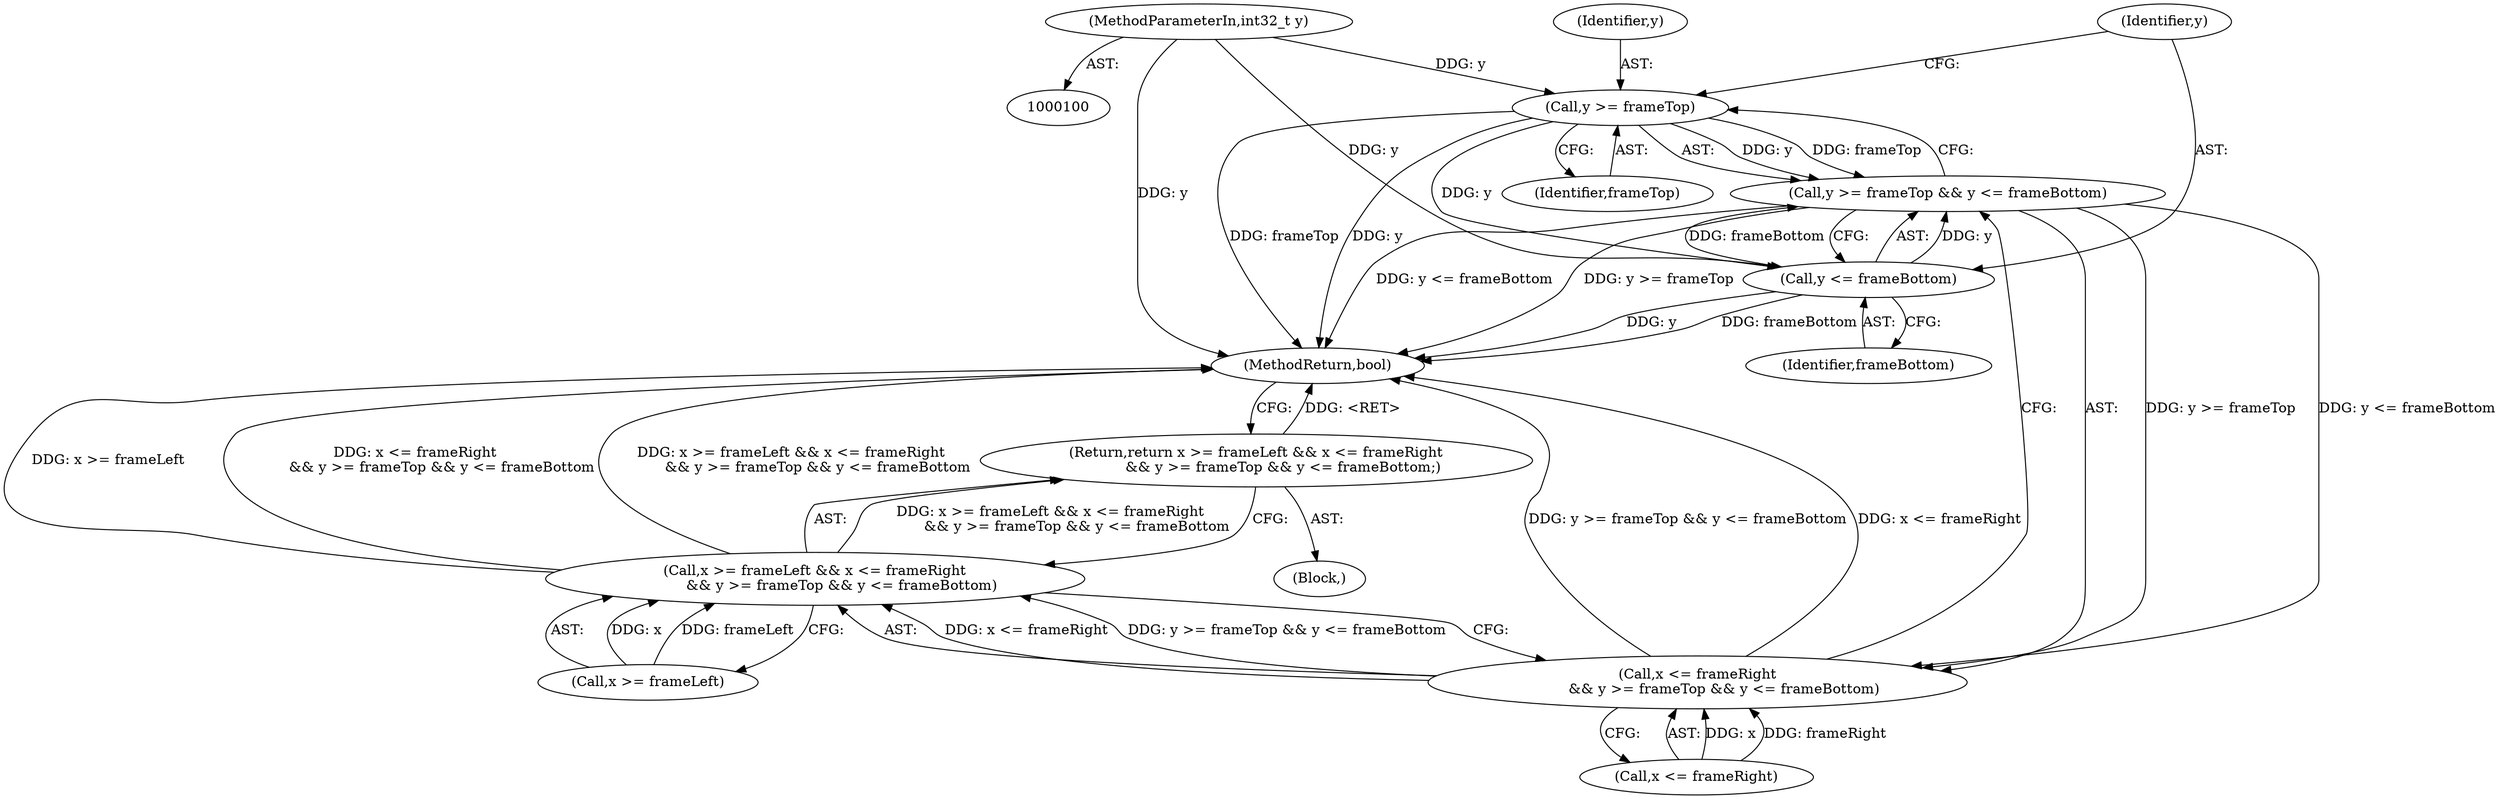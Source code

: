 digraph "1_Android_03a53d1c7765eeb3af0bc34c3dff02ada1953fbf_1@del" {
"1000114" [label="(Call,y >= frameTop)"];
"1000102" [label="(MethodParameterIn,int32_t y)"];
"1000113" [label="(Call,y >= frameTop && y <= frameBottom)"];
"1000109" [label="(Call,x <= frameRight\n            && y >= frameTop && y <= frameBottom)"];
"1000105" [label="(Call,x >= frameLeft && x <= frameRight\n            && y >= frameTop && y <= frameBottom)"];
"1000104" [label="(Return,return x >= frameLeft && x <= frameRight\n            && y >= frameTop && y <= frameBottom;)"];
"1000117" [label="(Call,y <= frameBottom)"];
"1000115" [label="(Identifier,y)"];
"1000120" [label="(MethodReturn,bool)"];
"1000102" [label="(MethodParameterIn,int32_t y)"];
"1000105" [label="(Call,x >= frameLeft && x <= frameRight\n            && y >= frameTop && y <= frameBottom)"];
"1000117" [label="(Call,y <= frameBottom)"];
"1000118" [label="(Identifier,y)"];
"1000114" [label="(Call,y >= frameTop)"];
"1000106" [label="(Call,x >= frameLeft)"];
"1000103" [label="(Block,)"];
"1000104" [label="(Return,return x >= frameLeft && x <= frameRight\n            && y >= frameTop && y <= frameBottom;)"];
"1000119" [label="(Identifier,frameBottom)"];
"1000113" [label="(Call,y >= frameTop && y <= frameBottom)"];
"1000109" [label="(Call,x <= frameRight\n            && y >= frameTop && y <= frameBottom)"];
"1000110" [label="(Call,x <= frameRight)"];
"1000116" [label="(Identifier,frameTop)"];
"1000114" -> "1000113"  [label="AST: "];
"1000114" -> "1000116"  [label="CFG: "];
"1000115" -> "1000114"  [label="AST: "];
"1000116" -> "1000114"  [label="AST: "];
"1000118" -> "1000114"  [label="CFG: "];
"1000113" -> "1000114"  [label="CFG: "];
"1000114" -> "1000120"  [label="DDG: y"];
"1000114" -> "1000120"  [label="DDG: frameTop"];
"1000114" -> "1000113"  [label="DDG: y"];
"1000114" -> "1000113"  [label="DDG: frameTop"];
"1000102" -> "1000114"  [label="DDG: y"];
"1000114" -> "1000117"  [label="DDG: y"];
"1000102" -> "1000100"  [label="AST: "];
"1000102" -> "1000120"  [label="DDG: y"];
"1000102" -> "1000117"  [label="DDG: y"];
"1000113" -> "1000109"  [label="AST: "];
"1000113" -> "1000117"  [label="CFG: "];
"1000117" -> "1000113"  [label="AST: "];
"1000109" -> "1000113"  [label="CFG: "];
"1000113" -> "1000120"  [label="DDG: y <= frameBottom"];
"1000113" -> "1000120"  [label="DDG: y >= frameTop"];
"1000113" -> "1000109"  [label="DDG: y >= frameTop"];
"1000113" -> "1000109"  [label="DDG: y <= frameBottom"];
"1000117" -> "1000113"  [label="DDG: y"];
"1000117" -> "1000113"  [label="DDG: frameBottom"];
"1000109" -> "1000105"  [label="AST: "];
"1000109" -> "1000110"  [label="CFG: "];
"1000110" -> "1000109"  [label="AST: "];
"1000105" -> "1000109"  [label="CFG: "];
"1000109" -> "1000120"  [label="DDG: y >= frameTop && y <= frameBottom"];
"1000109" -> "1000120"  [label="DDG: x <= frameRight"];
"1000109" -> "1000105"  [label="DDG: x <= frameRight"];
"1000109" -> "1000105"  [label="DDG: y >= frameTop && y <= frameBottom"];
"1000110" -> "1000109"  [label="DDG: x"];
"1000110" -> "1000109"  [label="DDG: frameRight"];
"1000105" -> "1000104"  [label="AST: "];
"1000105" -> "1000106"  [label="CFG: "];
"1000106" -> "1000105"  [label="AST: "];
"1000104" -> "1000105"  [label="CFG: "];
"1000105" -> "1000120"  [label="DDG: x >= frameLeft && x <= frameRight\n            && y >= frameTop && y <= frameBottom"];
"1000105" -> "1000120"  [label="DDG: x >= frameLeft"];
"1000105" -> "1000120"  [label="DDG: x <= frameRight\n            && y >= frameTop && y <= frameBottom"];
"1000105" -> "1000104"  [label="DDG: x >= frameLeft && x <= frameRight\n            && y >= frameTop && y <= frameBottom"];
"1000106" -> "1000105"  [label="DDG: x"];
"1000106" -> "1000105"  [label="DDG: frameLeft"];
"1000104" -> "1000103"  [label="AST: "];
"1000120" -> "1000104"  [label="CFG: "];
"1000104" -> "1000120"  [label="DDG: <RET>"];
"1000117" -> "1000119"  [label="CFG: "];
"1000118" -> "1000117"  [label="AST: "];
"1000119" -> "1000117"  [label="AST: "];
"1000117" -> "1000120"  [label="DDG: y"];
"1000117" -> "1000120"  [label="DDG: frameBottom"];
}
